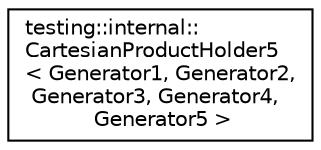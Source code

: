 digraph "类继承关系图"
{
 // LATEX_PDF_SIZE
  edge [fontname="Helvetica",fontsize="10",labelfontname="Helvetica",labelfontsize="10"];
  node [fontname="Helvetica",fontsize="10",shape=record];
  rankdir="LR";
  Node0 [label="testing::internal::\lCartesianProductHolder5\l\< Generator1, Generator2,\l Generator3, Generator4,\l Generator5 \>",height=0.2,width=0.4,color="black", fillcolor="white", style="filled",URL="$classtesting_1_1internal_1_1CartesianProductHolder5.html",tooltip=" "];
}
